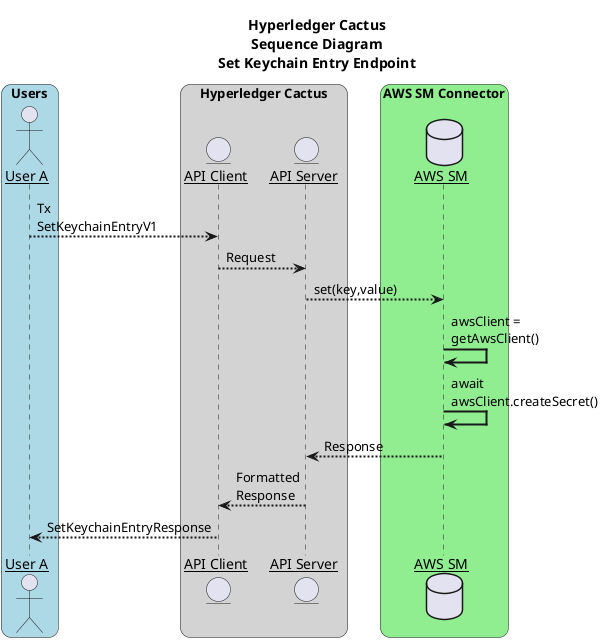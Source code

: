 @startuml Sequence Diagram - Transaction

title Hyperledger Cactus\nSequence Diagram\nSet Keychain Entry Endpoint

skinparam sequenceArrowThickness 2
skinparam roundcorner 20
skinparam maxmessagesize 120
skinparam sequenceParticipant underline

box "Users" #LightBlue
actor "User A" as a
end box

box "Hyperledger Cactus" #LightGray
entity "API Client" as apic
entity "API Server" as apis
end box

box "AWS SM Connector" #LightGreen
database "AWS SM" as awssm
end box

a --> apic : Tx SetKeychainEntryV1
apic --> apis: Request
apis --> awssm: set(key,value)
awssm -> awssm: awsClient = getAwsClient()
awssm -> awssm: await awsClient.createSecret()
awssm --> apis: Response
apis --> apic: Formatted Response
apic --> a: SetKeychainEntryResponse
@enduml